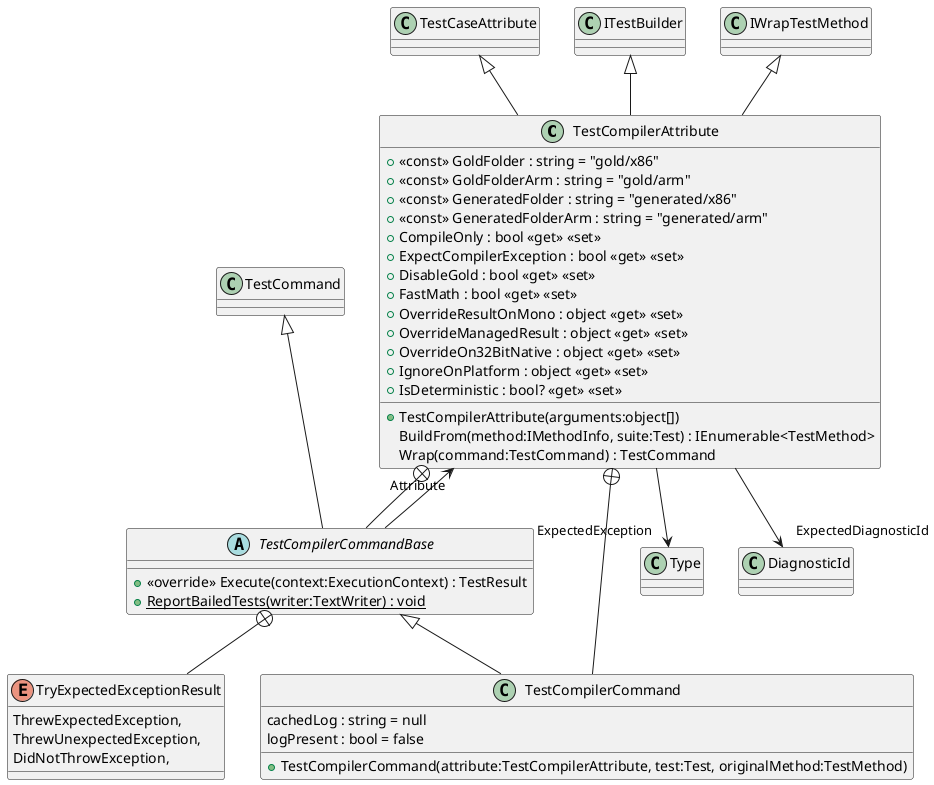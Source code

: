 @startuml
class TestCompilerAttribute {
    + TestCompilerAttribute(arguments:object[])
    + <<const>> GoldFolder : string = "gold/x86"
    + <<const>> GoldFolderArm : string = "gold/arm"
    + <<const>> GeneratedFolder : string = "generated/x86"
    + <<const>> GeneratedFolderArm : string = "generated/arm"
    + CompileOnly : bool <<get>> <<set>>
    + ExpectCompilerException : bool <<get>> <<set>>
    + DisableGold : bool <<get>> <<set>>
    + FastMath : bool <<get>> <<set>>
    + OverrideResultOnMono : object <<get>> <<set>>
    + OverrideManagedResult : object <<get>> <<set>>
    + OverrideOn32BitNative : object <<get>> <<set>>
    + IgnoreOnPlatform : object <<get>> <<set>>
    + IsDeterministic : bool? <<get>> <<set>>
    BuildFrom(method:IMethodInfo, suite:Test) : IEnumerable<TestMethod>
    Wrap(command:TestCommand) : TestCommand
}
abstract class TestCompilerCommandBase {
    + <<override>> Execute(context:ExecutionContext) : TestResult
    + {static} ReportBailedTests(writer:TextWriter) : void
}
class TestCompilerCommand {
    + TestCompilerCommand(attribute:TestCompilerAttribute, test:Test, originalMethod:TestMethod)
    cachedLog : string = null
    logPresent : bool = false
}
enum TryExpectedExceptionResult {
    ThrewExpectedException,
    ThrewUnexpectedException,
    DidNotThrowException,
}
TestCaseAttribute <|-- TestCompilerAttribute
ITestBuilder <|-- TestCompilerAttribute
IWrapTestMethod <|-- TestCompilerAttribute
TestCompilerAttribute --> "ExpectedException" Type
TestCompilerAttribute --> "ExpectedDiagnosticId" DiagnosticId
TestCompilerAttribute +-- TestCompilerCommandBase
TestCommand <|-- TestCompilerCommandBase
TestCompilerCommandBase --> "Attribute" TestCompilerAttribute
TestCompilerAttribute +-- TestCompilerCommand
TestCompilerCommandBase <|-- TestCompilerCommand
TestCompilerCommandBase +-- TryExpectedExceptionResult
@enduml

